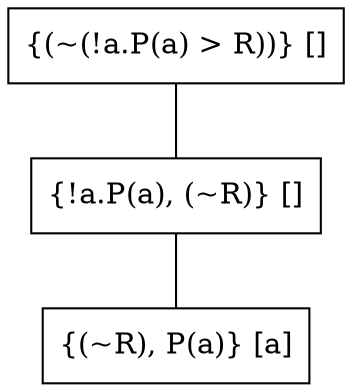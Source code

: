 graph logic { 
node [shape=box] 
node1 [ label = "{(~(!a.P(a) > R))} []"]
node2 [ label = "{!a.P(a), (~R)} []"]
node1 -- node2
node3 [ label = "{(~R), P(a)} [a]"]
node2 -- node3
}